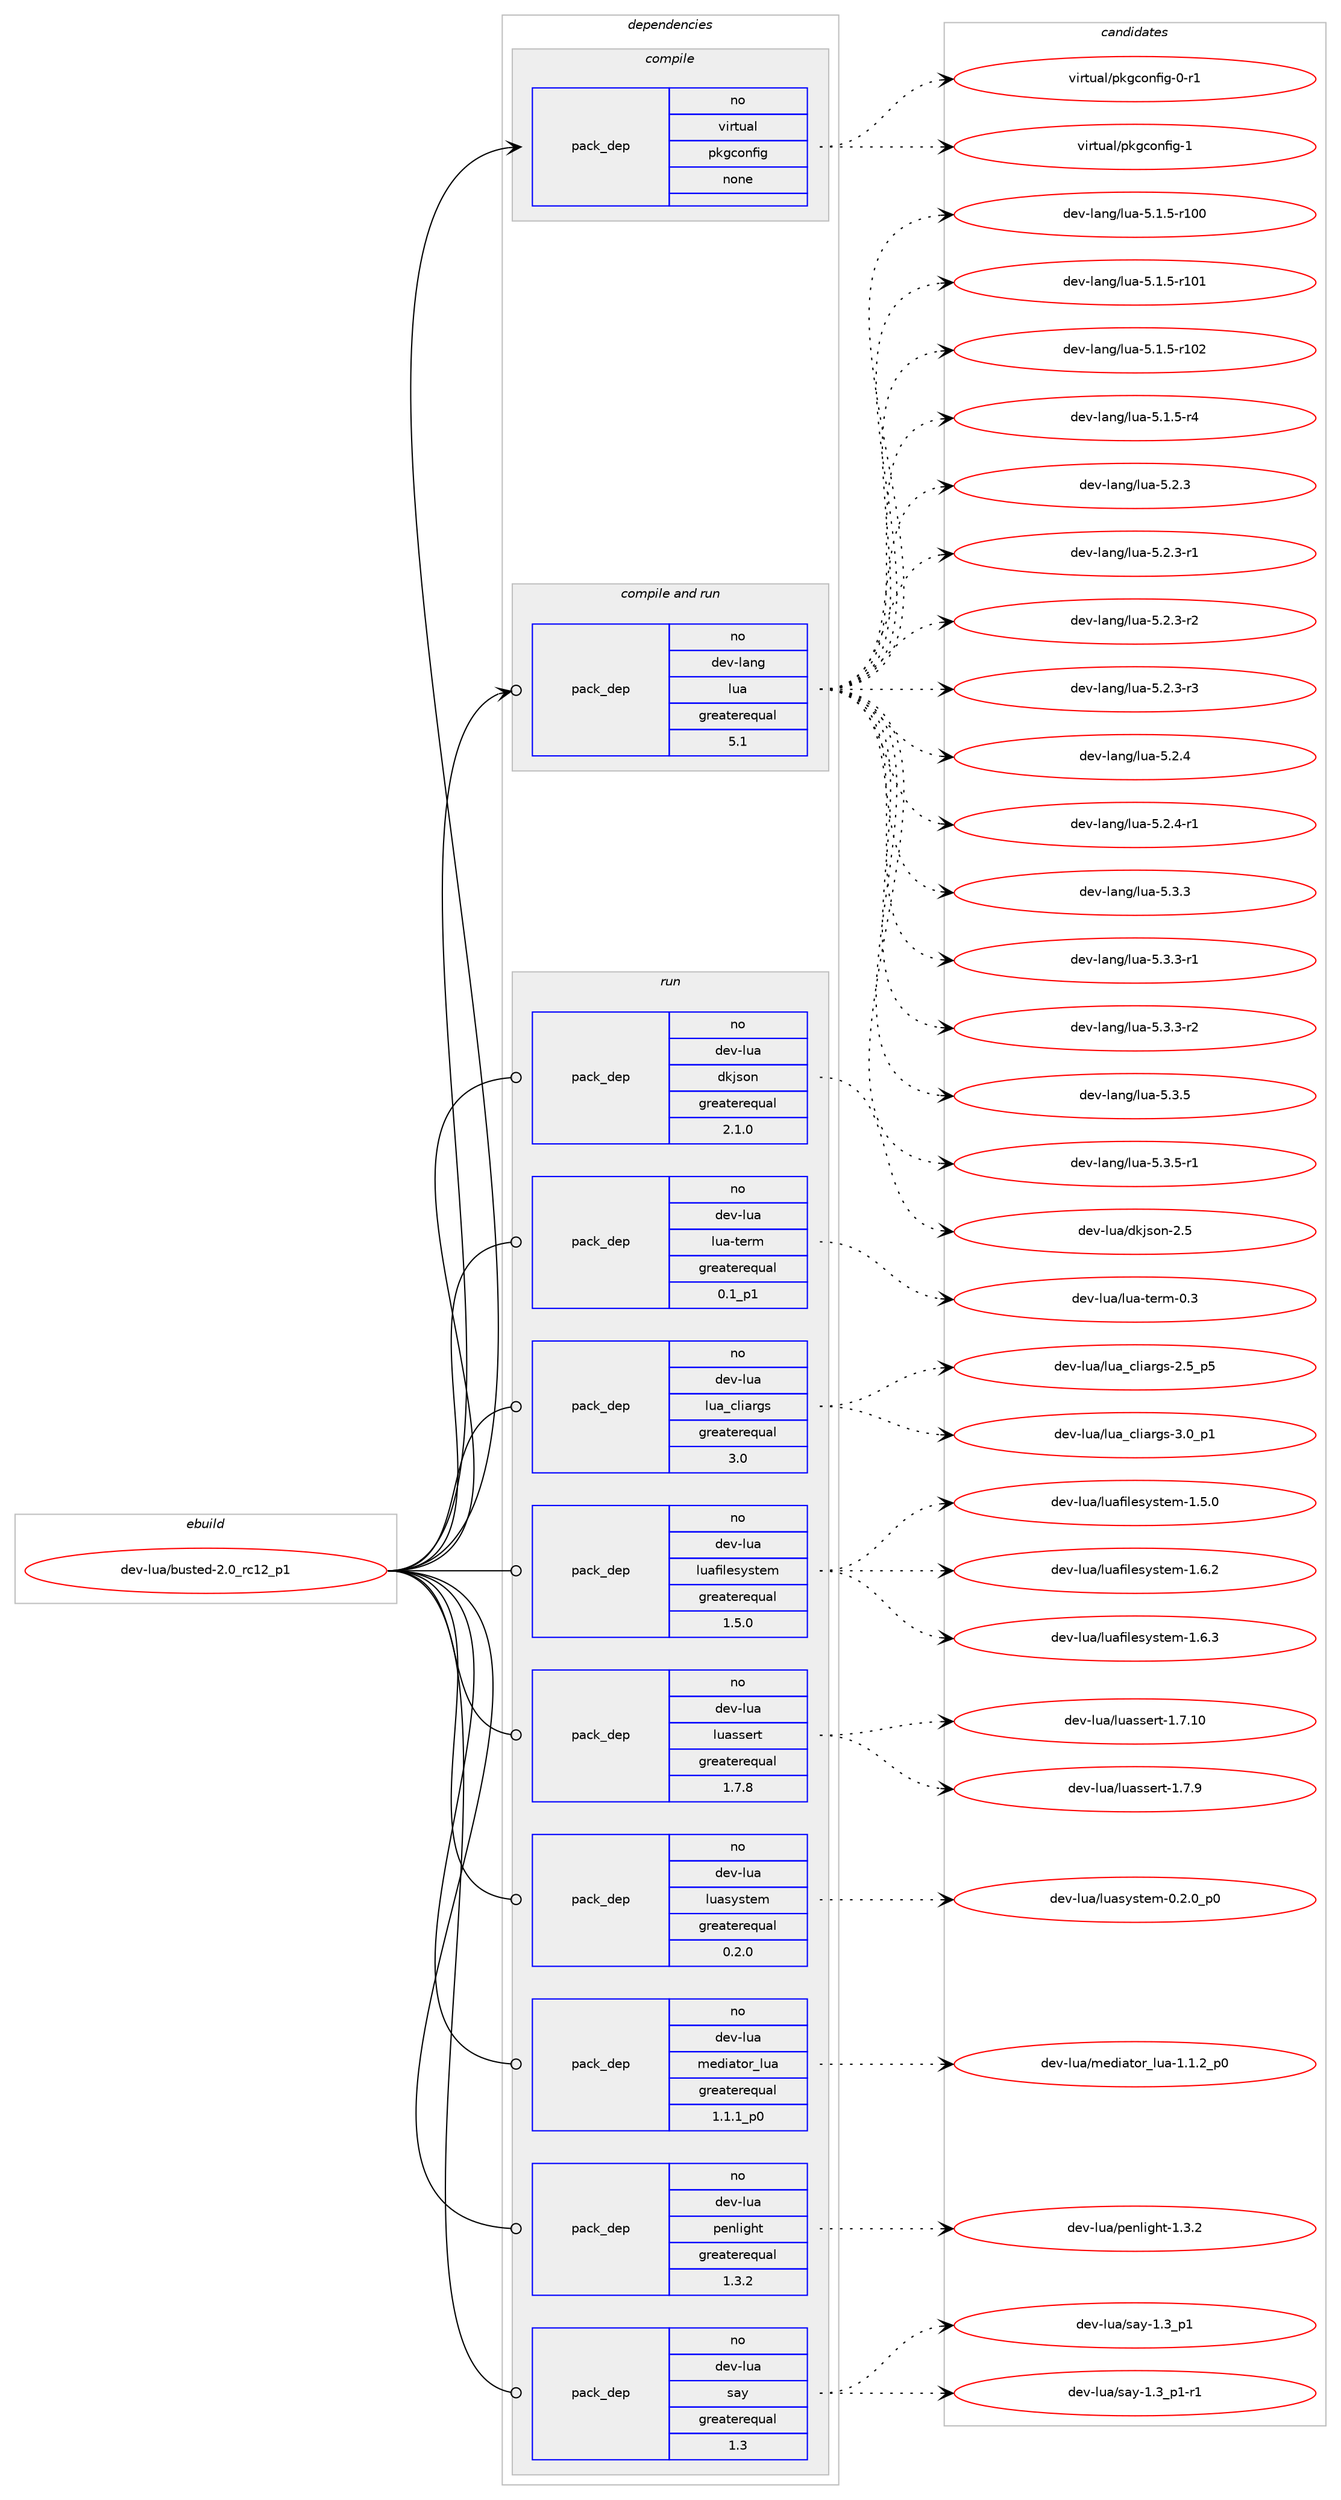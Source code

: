 digraph prolog {

# *************
# Graph options
# *************

newrank=true;
concentrate=true;
compound=true;
graph [rankdir=LR,fontname=Helvetica,fontsize=10,ranksep=1.5];#, ranksep=2.5, nodesep=0.2];
edge  [arrowhead=vee];
node  [fontname=Helvetica,fontsize=10];

# **********
# The ebuild
# **********

subgraph cluster_leftcol {
color=gray;
rank=same;
label=<<i>ebuild</i>>;
id [label="dev-lua/busted-2.0_rc12_p1", color=red, width=4, href="../dev-lua/busted-2.0_rc12_p1.svg"];
}

# ****************
# The dependencies
# ****************

subgraph cluster_midcol {
color=gray;
label=<<i>dependencies</i>>;
subgraph cluster_compile {
fillcolor="#eeeeee";
style=filled;
label=<<i>compile</i>>;
subgraph pack425721 {
dependency570281 [label=<<TABLE BORDER="0" CELLBORDER="1" CELLSPACING="0" CELLPADDING="4" WIDTH="220"><TR><TD ROWSPAN="6" CELLPADDING="30">pack_dep</TD></TR><TR><TD WIDTH="110">no</TD></TR><TR><TD>virtual</TD></TR><TR><TD>pkgconfig</TD></TR><TR><TD>none</TD></TR><TR><TD></TD></TR></TABLE>>, shape=none, color=blue];
}
id:e -> dependency570281:w [weight=20,style="solid",arrowhead="vee"];
}
subgraph cluster_compileandrun {
fillcolor="#eeeeee";
style=filled;
label=<<i>compile and run</i>>;
subgraph pack425722 {
dependency570282 [label=<<TABLE BORDER="0" CELLBORDER="1" CELLSPACING="0" CELLPADDING="4" WIDTH="220"><TR><TD ROWSPAN="6" CELLPADDING="30">pack_dep</TD></TR><TR><TD WIDTH="110">no</TD></TR><TR><TD>dev-lang</TD></TR><TR><TD>lua</TD></TR><TR><TD>greaterequal</TD></TR><TR><TD>5.1</TD></TR></TABLE>>, shape=none, color=blue];
}
id:e -> dependency570282:w [weight=20,style="solid",arrowhead="odotvee"];
}
subgraph cluster_run {
fillcolor="#eeeeee";
style=filled;
label=<<i>run</i>>;
subgraph pack425723 {
dependency570283 [label=<<TABLE BORDER="0" CELLBORDER="1" CELLSPACING="0" CELLPADDING="4" WIDTH="220"><TR><TD ROWSPAN="6" CELLPADDING="30">pack_dep</TD></TR><TR><TD WIDTH="110">no</TD></TR><TR><TD>dev-lua</TD></TR><TR><TD>dkjson</TD></TR><TR><TD>greaterequal</TD></TR><TR><TD>2.1.0</TD></TR></TABLE>>, shape=none, color=blue];
}
id:e -> dependency570283:w [weight=20,style="solid",arrowhead="odot"];
subgraph pack425724 {
dependency570284 [label=<<TABLE BORDER="0" CELLBORDER="1" CELLSPACING="0" CELLPADDING="4" WIDTH="220"><TR><TD ROWSPAN="6" CELLPADDING="30">pack_dep</TD></TR><TR><TD WIDTH="110">no</TD></TR><TR><TD>dev-lua</TD></TR><TR><TD>lua-term</TD></TR><TR><TD>greaterequal</TD></TR><TR><TD>0.1_p1</TD></TR></TABLE>>, shape=none, color=blue];
}
id:e -> dependency570284:w [weight=20,style="solid",arrowhead="odot"];
subgraph pack425725 {
dependency570285 [label=<<TABLE BORDER="0" CELLBORDER="1" CELLSPACING="0" CELLPADDING="4" WIDTH="220"><TR><TD ROWSPAN="6" CELLPADDING="30">pack_dep</TD></TR><TR><TD WIDTH="110">no</TD></TR><TR><TD>dev-lua</TD></TR><TR><TD>lua_cliargs</TD></TR><TR><TD>greaterequal</TD></TR><TR><TD>3.0</TD></TR></TABLE>>, shape=none, color=blue];
}
id:e -> dependency570285:w [weight=20,style="solid",arrowhead="odot"];
subgraph pack425726 {
dependency570286 [label=<<TABLE BORDER="0" CELLBORDER="1" CELLSPACING="0" CELLPADDING="4" WIDTH="220"><TR><TD ROWSPAN="6" CELLPADDING="30">pack_dep</TD></TR><TR><TD WIDTH="110">no</TD></TR><TR><TD>dev-lua</TD></TR><TR><TD>luafilesystem</TD></TR><TR><TD>greaterequal</TD></TR><TR><TD>1.5.0</TD></TR></TABLE>>, shape=none, color=blue];
}
id:e -> dependency570286:w [weight=20,style="solid",arrowhead="odot"];
subgraph pack425727 {
dependency570287 [label=<<TABLE BORDER="0" CELLBORDER="1" CELLSPACING="0" CELLPADDING="4" WIDTH="220"><TR><TD ROWSPAN="6" CELLPADDING="30">pack_dep</TD></TR><TR><TD WIDTH="110">no</TD></TR><TR><TD>dev-lua</TD></TR><TR><TD>luassert</TD></TR><TR><TD>greaterequal</TD></TR><TR><TD>1.7.8</TD></TR></TABLE>>, shape=none, color=blue];
}
id:e -> dependency570287:w [weight=20,style="solid",arrowhead="odot"];
subgraph pack425728 {
dependency570288 [label=<<TABLE BORDER="0" CELLBORDER="1" CELLSPACING="0" CELLPADDING="4" WIDTH="220"><TR><TD ROWSPAN="6" CELLPADDING="30">pack_dep</TD></TR><TR><TD WIDTH="110">no</TD></TR><TR><TD>dev-lua</TD></TR><TR><TD>luasystem</TD></TR><TR><TD>greaterequal</TD></TR><TR><TD>0.2.0</TD></TR></TABLE>>, shape=none, color=blue];
}
id:e -> dependency570288:w [weight=20,style="solid",arrowhead="odot"];
subgraph pack425729 {
dependency570289 [label=<<TABLE BORDER="0" CELLBORDER="1" CELLSPACING="0" CELLPADDING="4" WIDTH="220"><TR><TD ROWSPAN="6" CELLPADDING="30">pack_dep</TD></TR><TR><TD WIDTH="110">no</TD></TR><TR><TD>dev-lua</TD></TR><TR><TD>mediator_lua</TD></TR><TR><TD>greaterequal</TD></TR><TR><TD>1.1.1_p0</TD></TR></TABLE>>, shape=none, color=blue];
}
id:e -> dependency570289:w [weight=20,style="solid",arrowhead="odot"];
subgraph pack425730 {
dependency570290 [label=<<TABLE BORDER="0" CELLBORDER="1" CELLSPACING="0" CELLPADDING="4" WIDTH="220"><TR><TD ROWSPAN="6" CELLPADDING="30">pack_dep</TD></TR><TR><TD WIDTH="110">no</TD></TR><TR><TD>dev-lua</TD></TR><TR><TD>penlight</TD></TR><TR><TD>greaterequal</TD></TR><TR><TD>1.3.2</TD></TR></TABLE>>, shape=none, color=blue];
}
id:e -> dependency570290:w [weight=20,style="solid",arrowhead="odot"];
subgraph pack425731 {
dependency570291 [label=<<TABLE BORDER="0" CELLBORDER="1" CELLSPACING="0" CELLPADDING="4" WIDTH="220"><TR><TD ROWSPAN="6" CELLPADDING="30">pack_dep</TD></TR><TR><TD WIDTH="110">no</TD></TR><TR><TD>dev-lua</TD></TR><TR><TD>say</TD></TR><TR><TD>greaterequal</TD></TR><TR><TD>1.3</TD></TR></TABLE>>, shape=none, color=blue];
}
id:e -> dependency570291:w [weight=20,style="solid",arrowhead="odot"];
}
}

# **************
# The candidates
# **************

subgraph cluster_choices {
rank=same;
color=gray;
label=<<i>candidates</i>>;

subgraph choice425721 {
color=black;
nodesep=1;
choice11810511411611797108471121071039911111010210510345484511449 [label="virtual/pkgconfig-0-r1", color=red, width=4,href="../virtual/pkgconfig-0-r1.svg"];
choice1181051141161179710847112107103991111101021051034549 [label="virtual/pkgconfig-1", color=red, width=4,href="../virtual/pkgconfig-1.svg"];
dependency570281:e -> choice11810511411611797108471121071039911111010210510345484511449:w [style=dotted,weight="100"];
dependency570281:e -> choice1181051141161179710847112107103991111101021051034549:w [style=dotted,weight="100"];
}
subgraph choice425722 {
color=black;
nodesep=1;
choice1001011184510897110103471081179745534649465345114494848 [label="dev-lang/lua-5.1.5-r100", color=red, width=4,href="../dev-lang/lua-5.1.5-r100.svg"];
choice1001011184510897110103471081179745534649465345114494849 [label="dev-lang/lua-5.1.5-r101", color=red, width=4,href="../dev-lang/lua-5.1.5-r101.svg"];
choice1001011184510897110103471081179745534649465345114494850 [label="dev-lang/lua-5.1.5-r102", color=red, width=4,href="../dev-lang/lua-5.1.5-r102.svg"];
choice100101118451089711010347108117974553464946534511452 [label="dev-lang/lua-5.1.5-r4", color=red, width=4,href="../dev-lang/lua-5.1.5-r4.svg"];
choice10010111845108971101034710811797455346504651 [label="dev-lang/lua-5.2.3", color=red, width=4,href="../dev-lang/lua-5.2.3.svg"];
choice100101118451089711010347108117974553465046514511449 [label="dev-lang/lua-5.2.3-r1", color=red, width=4,href="../dev-lang/lua-5.2.3-r1.svg"];
choice100101118451089711010347108117974553465046514511450 [label="dev-lang/lua-5.2.3-r2", color=red, width=4,href="../dev-lang/lua-5.2.3-r2.svg"];
choice100101118451089711010347108117974553465046514511451 [label="dev-lang/lua-5.2.3-r3", color=red, width=4,href="../dev-lang/lua-5.2.3-r3.svg"];
choice10010111845108971101034710811797455346504652 [label="dev-lang/lua-5.2.4", color=red, width=4,href="../dev-lang/lua-5.2.4.svg"];
choice100101118451089711010347108117974553465046524511449 [label="dev-lang/lua-5.2.4-r1", color=red, width=4,href="../dev-lang/lua-5.2.4-r1.svg"];
choice10010111845108971101034710811797455346514651 [label="dev-lang/lua-5.3.3", color=red, width=4,href="../dev-lang/lua-5.3.3.svg"];
choice100101118451089711010347108117974553465146514511449 [label="dev-lang/lua-5.3.3-r1", color=red, width=4,href="../dev-lang/lua-5.3.3-r1.svg"];
choice100101118451089711010347108117974553465146514511450 [label="dev-lang/lua-5.3.3-r2", color=red, width=4,href="../dev-lang/lua-5.3.3-r2.svg"];
choice10010111845108971101034710811797455346514653 [label="dev-lang/lua-5.3.5", color=red, width=4,href="../dev-lang/lua-5.3.5.svg"];
choice100101118451089711010347108117974553465146534511449 [label="dev-lang/lua-5.3.5-r1", color=red, width=4,href="../dev-lang/lua-5.3.5-r1.svg"];
dependency570282:e -> choice1001011184510897110103471081179745534649465345114494848:w [style=dotted,weight="100"];
dependency570282:e -> choice1001011184510897110103471081179745534649465345114494849:w [style=dotted,weight="100"];
dependency570282:e -> choice1001011184510897110103471081179745534649465345114494850:w [style=dotted,weight="100"];
dependency570282:e -> choice100101118451089711010347108117974553464946534511452:w [style=dotted,weight="100"];
dependency570282:e -> choice10010111845108971101034710811797455346504651:w [style=dotted,weight="100"];
dependency570282:e -> choice100101118451089711010347108117974553465046514511449:w [style=dotted,weight="100"];
dependency570282:e -> choice100101118451089711010347108117974553465046514511450:w [style=dotted,weight="100"];
dependency570282:e -> choice100101118451089711010347108117974553465046514511451:w [style=dotted,weight="100"];
dependency570282:e -> choice10010111845108971101034710811797455346504652:w [style=dotted,weight="100"];
dependency570282:e -> choice100101118451089711010347108117974553465046524511449:w [style=dotted,weight="100"];
dependency570282:e -> choice10010111845108971101034710811797455346514651:w [style=dotted,weight="100"];
dependency570282:e -> choice100101118451089711010347108117974553465146514511449:w [style=dotted,weight="100"];
dependency570282:e -> choice100101118451089711010347108117974553465146514511450:w [style=dotted,weight="100"];
dependency570282:e -> choice10010111845108971101034710811797455346514653:w [style=dotted,weight="100"];
dependency570282:e -> choice100101118451089711010347108117974553465146534511449:w [style=dotted,weight="100"];
}
subgraph choice425723 {
color=black;
nodesep=1;
choice10010111845108117974710010710611511111045504653 [label="dev-lua/dkjson-2.5", color=red, width=4,href="../dev-lua/dkjson-2.5.svg"];
dependency570283:e -> choice10010111845108117974710010710611511111045504653:w [style=dotted,weight="100"];
}
subgraph choice425724 {
color=black;
nodesep=1;
choice100101118451081179747108117974511610111410945484651 [label="dev-lua/lua-term-0.3", color=red, width=4,href="../dev-lua/lua-term-0.3.svg"];
dependency570284:e -> choice100101118451081179747108117974511610111410945484651:w [style=dotted,weight="100"];
}
subgraph choice425725 {
color=black;
nodesep=1;
choice10010111845108117974710811797959910810597114103115455046539511253 [label="dev-lua/lua_cliargs-2.5_p5", color=red, width=4,href="../dev-lua/lua_cliargs-2.5_p5.svg"];
choice10010111845108117974710811797959910810597114103115455146489511249 [label="dev-lua/lua_cliargs-3.0_p1", color=red, width=4,href="../dev-lua/lua_cliargs-3.0_p1.svg"];
dependency570285:e -> choice10010111845108117974710811797959910810597114103115455046539511253:w [style=dotted,weight="100"];
dependency570285:e -> choice10010111845108117974710811797959910810597114103115455146489511249:w [style=dotted,weight="100"];
}
subgraph choice425726 {
color=black;
nodesep=1;
choice10010111845108117974710811797102105108101115121115116101109454946534648 [label="dev-lua/luafilesystem-1.5.0", color=red, width=4,href="../dev-lua/luafilesystem-1.5.0.svg"];
choice10010111845108117974710811797102105108101115121115116101109454946544650 [label="dev-lua/luafilesystem-1.6.2", color=red, width=4,href="../dev-lua/luafilesystem-1.6.2.svg"];
choice10010111845108117974710811797102105108101115121115116101109454946544651 [label="dev-lua/luafilesystem-1.6.3", color=red, width=4,href="../dev-lua/luafilesystem-1.6.3.svg"];
dependency570286:e -> choice10010111845108117974710811797102105108101115121115116101109454946534648:w [style=dotted,weight="100"];
dependency570286:e -> choice10010111845108117974710811797102105108101115121115116101109454946544650:w [style=dotted,weight="100"];
dependency570286:e -> choice10010111845108117974710811797102105108101115121115116101109454946544651:w [style=dotted,weight="100"];
}
subgraph choice425727 {
color=black;
nodesep=1;
choice1001011184510811797471081179711511510111411645494655464948 [label="dev-lua/luassert-1.7.10", color=red, width=4,href="../dev-lua/luassert-1.7.10.svg"];
choice10010111845108117974710811797115115101114116454946554657 [label="dev-lua/luassert-1.7.9", color=red, width=4,href="../dev-lua/luassert-1.7.9.svg"];
dependency570287:e -> choice1001011184510811797471081179711511510111411645494655464948:w [style=dotted,weight="100"];
dependency570287:e -> choice10010111845108117974710811797115115101114116454946554657:w [style=dotted,weight="100"];
}
subgraph choice425728 {
color=black;
nodesep=1;
choice100101118451081179747108117971151211151161011094548465046489511248 [label="dev-lua/luasystem-0.2.0_p0", color=red, width=4,href="../dev-lua/luasystem-0.2.0_p0.svg"];
dependency570288:e -> choice100101118451081179747108117971151211151161011094548465046489511248:w [style=dotted,weight="100"];
}
subgraph choice425729 {
color=black;
nodesep=1;
choice1001011184510811797471091011001059711611111495108117974549464946509511248 [label="dev-lua/mediator_lua-1.1.2_p0", color=red, width=4,href="../dev-lua/mediator_lua-1.1.2_p0.svg"];
dependency570289:e -> choice1001011184510811797471091011001059711611111495108117974549464946509511248:w [style=dotted,weight="100"];
}
subgraph choice425730 {
color=black;
nodesep=1;
choice100101118451081179747112101110108105103104116454946514650 [label="dev-lua/penlight-1.3.2", color=red, width=4,href="../dev-lua/penlight-1.3.2.svg"];
dependency570290:e -> choice100101118451081179747112101110108105103104116454946514650:w [style=dotted,weight="100"];
}
subgraph choice425731 {
color=black;
nodesep=1;
choice10010111845108117974711597121454946519511249 [label="dev-lua/say-1.3_p1", color=red, width=4,href="../dev-lua/say-1.3_p1.svg"];
choice100101118451081179747115971214549465195112494511449 [label="dev-lua/say-1.3_p1-r1", color=red, width=4,href="../dev-lua/say-1.3_p1-r1.svg"];
dependency570291:e -> choice10010111845108117974711597121454946519511249:w [style=dotted,weight="100"];
dependency570291:e -> choice100101118451081179747115971214549465195112494511449:w [style=dotted,weight="100"];
}
}

}
